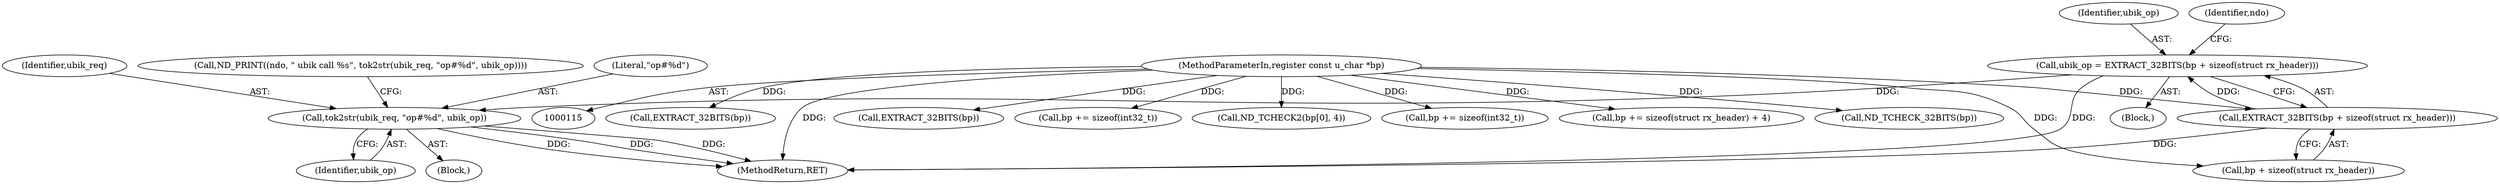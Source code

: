 digraph "0_tcpdump_aa0858100096a3490edf93034a80e66a4d61aad5@integer" {
"1000121" [label="(Call,ubik_op = EXTRACT_32BITS(bp + sizeof(struct rx_header)))"];
"1000123" [label="(Call,EXTRACT_32BITS(bp + sizeof(struct rx_header)))"];
"1000117" [label="(MethodParameterIn,register const u_char *bp)"];
"1000133" [label="(Call,tok2str(ubik_req, \"op#%d\", ubik_op))"];
"1000154" [label="(Call,EXTRACT_32BITS(bp))"];
"1000321" [label="(MethodReturn,RET)"];
"1000228" [label="(Call,EXTRACT_32BITS(bp))"];
"1000117" [label="(MethodParameterIn,register const u_char *bp)"];
"1000156" [label="(Call,bp += sizeof(int32_t))"];
"1000123" [label="(Call,EXTRACT_32BITS(bp + sizeof(struct rx_header)))"];
"1000118" [label="(Block,)"];
"1000136" [label="(Identifier,ubik_op)"];
"1000135" [label="(Literal,\"op#%d\")"];
"1000147" [label="(Call,ND_TCHECK2(bp[0], 4))"];
"1000131" [label="(Block,)"];
"1000133" [label="(Call,tok2str(ubik_req, \"op#%d\", ubik_op))"];
"1000230" [label="(Call,bp += sizeof(int32_t))"];
"1000134" [label="(Identifier,ubik_req)"];
"1000122" [label="(Identifier,ubik_op)"];
"1000128" [label="(Call,ND_PRINT((ndo, \" ubik call %s\", tok2str(ubik_req, \"op#%d\", ubik_op))))"];
"1000137" [label="(Call,bp += sizeof(struct rx_header) + 4)"];
"1000224" [label="(Call,ND_TCHECK_32BITS(bp))"];
"1000130" [label="(Identifier,ndo)"];
"1000121" [label="(Call,ubik_op = EXTRACT_32BITS(bp + sizeof(struct rx_header)))"];
"1000124" [label="(Call,bp + sizeof(struct rx_header))"];
"1000121" -> "1000118"  [label="AST: "];
"1000121" -> "1000123"  [label="CFG: "];
"1000122" -> "1000121"  [label="AST: "];
"1000123" -> "1000121"  [label="AST: "];
"1000130" -> "1000121"  [label="CFG: "];
"1000121" -> "1000321"  [label="DDG: "];
"1000123" -> "1000121"  [label="DDG: "];
"1000121" -> "1000133"  [label="DDG: "];
"1000123" -> "1000124"  [label="CFG: "];
"1000124" -> "1000123"  [label="AST: "];
"1000123" -> "1000321"  [label="DDG: "];
"1000117" -> "1000123"  [label="DDG: "];
"1000117" -> "1000115"  [label="AST: "];
"1000117" -> "1000321"  [label="DDG: "];
"1000117" -> "1000124"  [label="DDG: "];
"1000117" -> "1000137"  [label="DDG: "];
"1000117" -> "1000147"  [label="DDG: "];
"1000117" -> "1000154"  [label="DDG: "];
"1000117" -> "1000156"  [label="DDG: "];
"1000117" -> "1000224"  [label="DDG: "];
"1000117" -> "1000228"  [label="DDG: "];
"1000117" -> "1000230"  [label="DDG: "];
"1000133" -> "1000131"  [label="AST: "];
"1000133" -> "1000136"  [label="CFG: "];
"1000134" -> "1000133"  [label="AST: "];
"1000135" -> "1000133"  [label="AST: "];
"1000136" -> "1000133"  [label="AST: "];
"1000128" -> "1000133"  [label="CFG: "];
"1000133" -> "1000321"  [label="DDG: "];
"1000133" -> "1000321"  [label="DDG: "];
"1000133" -> "1000321"  [label="DDG: "];
}
